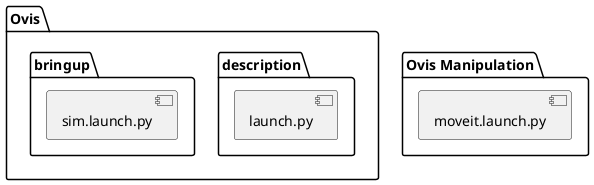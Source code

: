 @startuml

folder "Ovis" as ovis {
    [description]
    [bringup]
}

package "Ovis description" as description {
    [launch.py]
}

package "Ovis Bringup" as bringup {
    [sim.launch.py]
}

package "Ovis Manipulation" as manipulation {
    [moveit.launch.py]
}

@enduml
